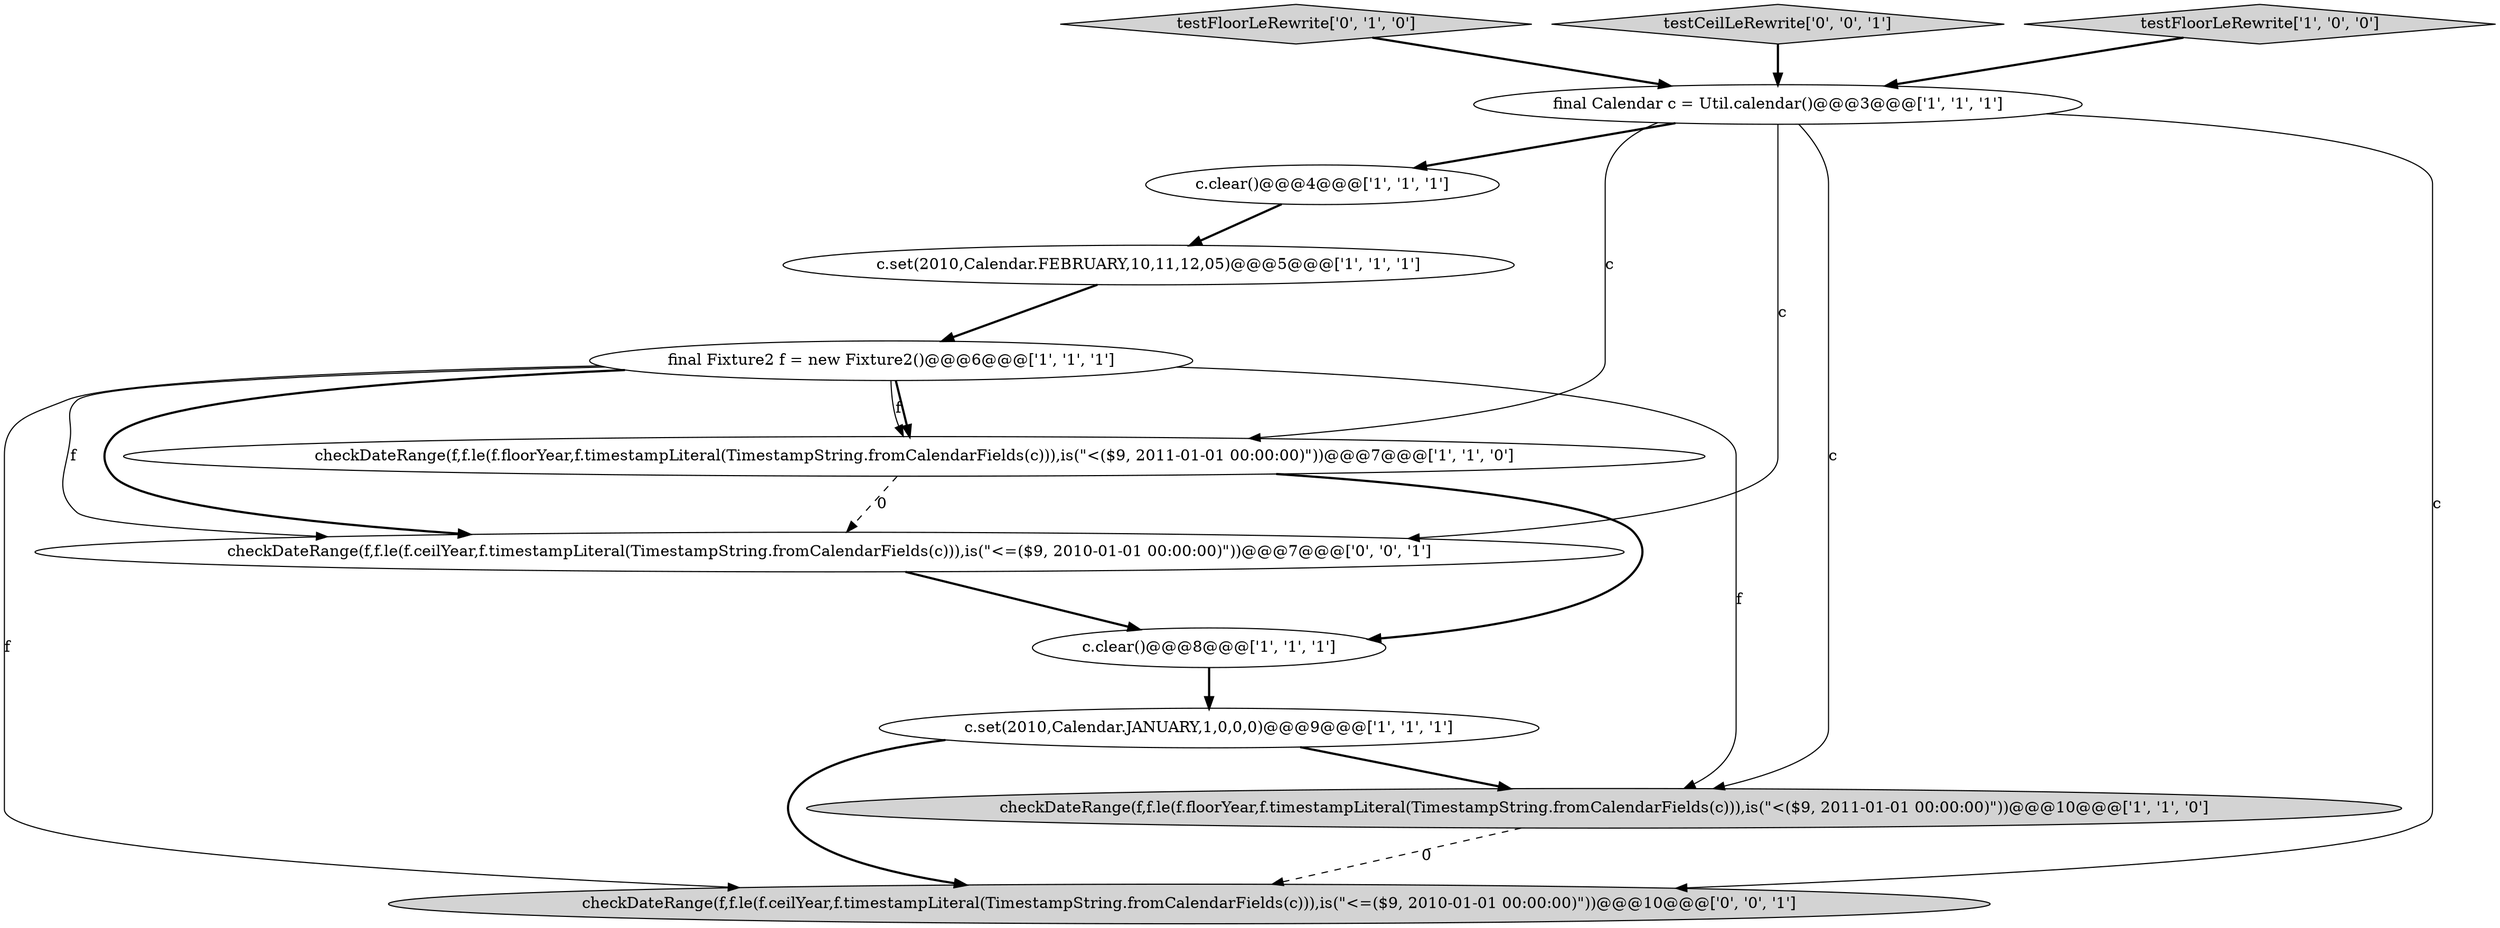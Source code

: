 digraph {
7 [style = filled, label = "checkDateRange(f,f.le(f.floorYear,f.timestampLiteral(TimestampString.fromCalendarFields(c))),is(\"<($9, 2011-01-01 00:00:00)\"))@@@10@@@['1', '1', '0']", fillcolor = lightgray, shape = ellipse image = "AAA0AAABBB1BBB"];
9 [style = filled, label = "testFloorLeRewrite['0', '1', '0']", fillcolor = lightgray, shape = diamond image = "AAA0AAABBB2BBB"];
8 [style = filled, label = "c.clear()@@@4@@@['1', '1', '1']", fillcolor = white, shape = ellipse image = "AAA0AAABBB1BBB"];
6 [style = filled, label = "final Fixture2 f = new Fixture2()@@@6@@@['1', '1', '1']", fillcolor = white, shape = ellipse image = "AAA0AAABBB1BBB"];
4 [style = filled, label = "checkDateRange(f,f.le(f.floorYear,f.timestampLiteral(TimestampString.fromCalendarFields(c))),is(\"<($9, 2011-01-01 00:00:00)\"))@@@7@@@['1', '1', '0']", fillcolor = white, shape = ellipse image = "AAA0AAABBB1BBB"];
0 [style = filled, label = "c.set(2010,Calendar.FEBRUARY,10,11,12,05)@@@5@@@['1', '1', '1']", fillcolor = white, shape = ellipse image = "AAA0AAABBB1BBB"];
3 [style = filled, label = "final Calendar c = Util.calendar()@@@3@@@['1', '1', '1']", fillcolor = white, shape = ellipse image = "AAA0AAABBB1BBB"];
12 [style = filled, label = "checkDateRange(f,f.le(f.ceilYear,f.timestampLiteral(TimestampString.fromCalendarFields(c))),is(\"<=($9, 2010-01-01 00:00:00)\"))@@@7@@@['0', '0', '1']", fillcolor = white, shape = ellipse image = "AAA0AAABBB3BBB"];
1 [style = filled, label = "c.clear()@@@8@@@['1', '1', '1']", fillcolor = white, shape = ellipse image = "AAA0AAABBB1BBB"];
11 [style = filled, label = "testCeilLeRewrite['0', '0', '1']", fillcolor = lightgray, shape = diamond image = "AAA0AAABBB3BBB"];
10 [style = filled, label = "checkDateRange(f,f.le(f.ceilYear,f.timestampLiteral(TimestampString.fromCalendarFields(c))),is(\"<=($9, 2010-01-01 00:00:00)\"))@@@10@@@['0', '0', '1']", fillcolor = lightgray, shape = ellipse image = "AAA0AAABBB3BBB"];
2 [style = filled, label = "c.set(2010,Calendar.JANUARY,1,0,0,0)@@@9@@@['1', '1', '1']", fillcolor = white, shape = ellipse image = "AAA0AAABBB1BBB"];
5 [style = filled, label = "testFloorLeRewrite['1', '0', '0']", fillcolor = lightgray, shape = diamond image = "AAA0AAABBB1BBB"];
5->3 [style = bold, label=""];
3->12 [style = solid, label="c"];
0->6 [style = bold, label=""];
3->7 [style = solid, label="c"];
6->4 [style = solid, label="f"];
6->12 [style = solid, label="f"];
2->10 [style = bold, label=""];
12->1 [style = bold, label=""];
4->12 [style = dashed, label="0"];
3->10 [style = solid, label="c"];
8->0 [style = bold, label=""];
6->4 [style = bold, label=""];
3->4 [style = solid, label="c"];
11->3 [style = bold, label=""];
6->7 [style = solid, label="f"];
3->8 [style = bold, label=""];
9->3 [style = bold, label=""];
7->10 [style = dashed, label="0"];
4->1 [style = bold, label=""];
1->2 [style = bold, label=""];
2->7 [style = bold, label=""];
6->10 [style = solid, label="f"];
6->12 [style = bold, label=""];
}

